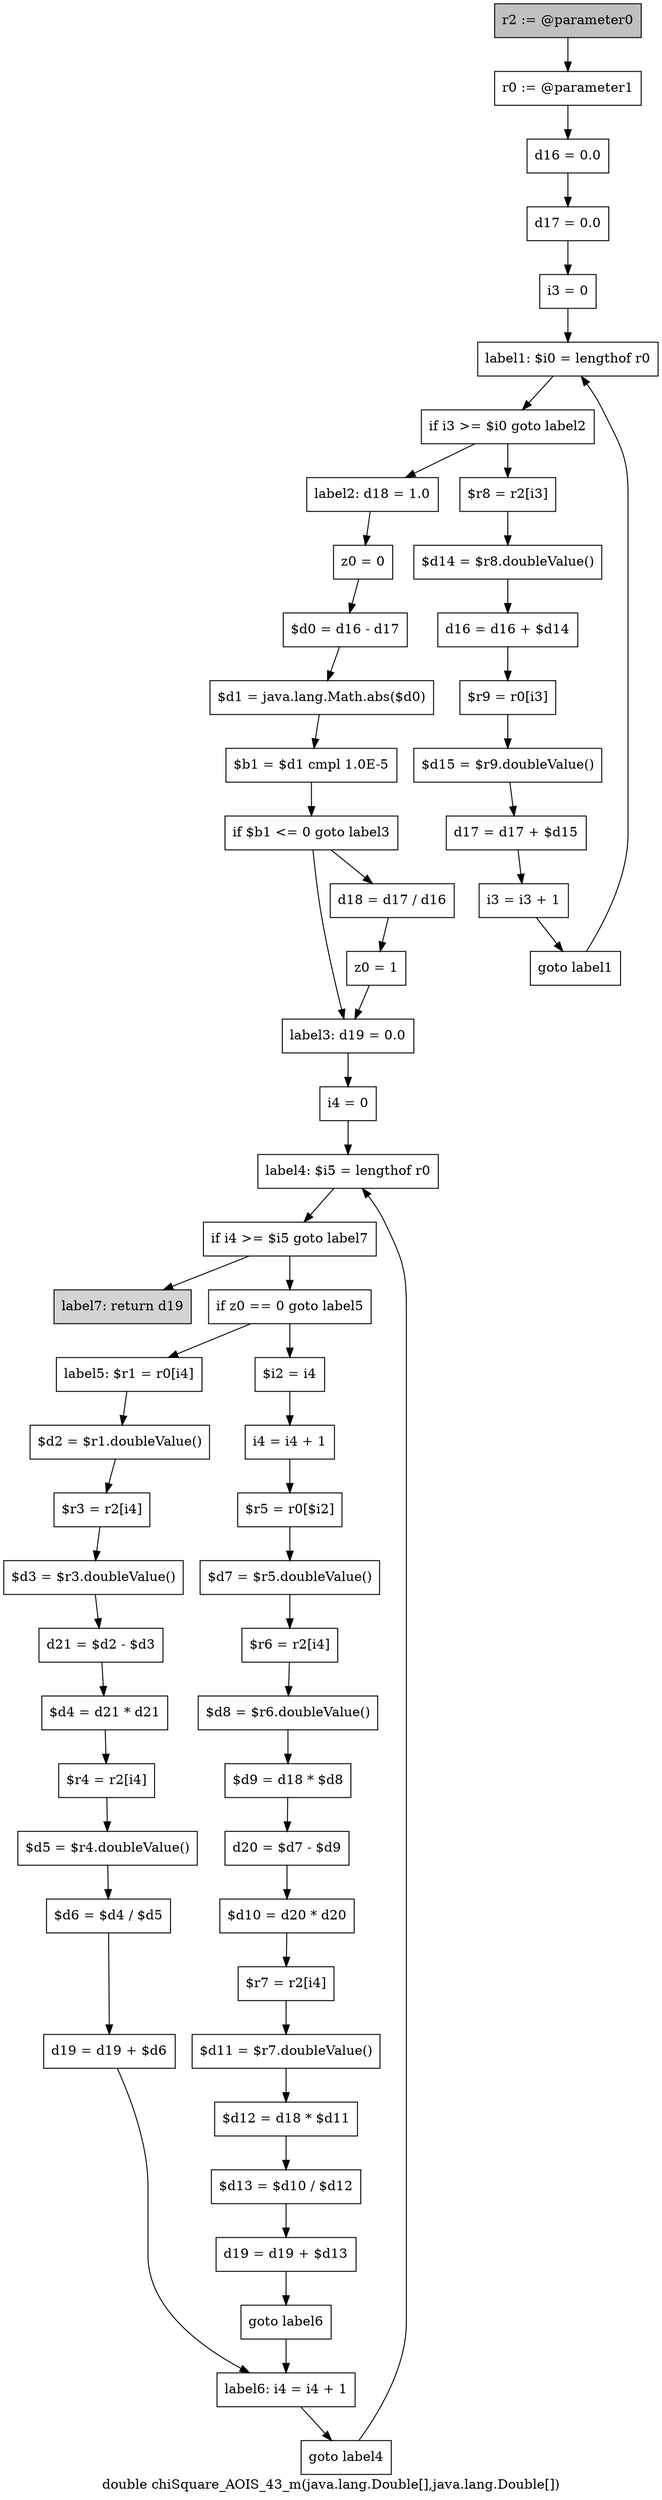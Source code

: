 digraph "double chiSquare_AOIS_43_m(java.lang.Double[],java.lang.Double[])" {
    label="double chiSquare_AOIS_43_m(java.lang.Double[],java.lang.Double[])";
    node [shape=box];
    "0" [style=filled,fillcolor=gray,label="r2 := @parameter0",];
    "1" [label="r0 := @parameter1",];
    "0"->"1";
    "2" [label="d16 = 0.0",];
    "1"->"2";
    "3" [label="d17 = 0.0",];
    "2"->"3";
    "4" [label="i3 = 0",];
    "3"->"4";
    "5" [label="label1: $i0 = lengthof r0",];
    "4"->"5";
    "6" [label="if i3 >= $i0 goto label2",];
    "5"->"6";
    "7" [label="$r8 = r2[i3]",];
    "6"->"7";
    "15" [label="label2: d18 = 1.0",];
    "6"->"15";
    "8" [label="$d14 = $r8.doubleValue()",];
    "7"->"8";
    "9" [label="d16 = d16 + $d14",];
    "8"->"9";
    "10" [label="$r9 = r0[i3]",];
    "9"->"10";
    "11" [label="$d15 = $r9.doubleValue()",];
    "10"->"11";
    "12" [label="d17 = d17 + $d15",];
    "11"->"12";
    "13" [label="i3 = i3 + 1",];
    "12"->"13";
    "14" [label="goto label1",];
    "13"->"14";
    "14"->"5";
    "16" [label="z0 = 0",];
    "15"->"16";
    "17" [label="$d0 = d16 - d17",];
    "16"->"17";
    "18" [label="$d1 = java.lang.Math.abs($d0)",];
    "17"->"18";
    "19" [label="$b1 = $d1 cmpl 1.0E-5",];
    "18"->"19";
    "20" [label="if $b1 <= 0 goto label3",];
    "19"->"20";
    "21" [label="d18 = d17 / d16",];
    "20"->"21";
    "23" [label="label3: d19 = 0.0",];
    "20"->"23";
    "22" [label="z0 = 1",];
    "21"->"22";
    "22"->"23";
    "24" [label="i4 = 0",];
    "23"->"24";
    "25" [label="label4: $i5 = lengthof r0",];
    "24"->"25";
    "26" [label="if i4 >= $i5 goto label7",];
    "25"->"26";
    "27" [label="if z0 == 0 goto label5",];
    "26"->"27";
    "55" [style=filled,fillcolor=lightgray,label="label7: return d19",];
    "26"->"55";
    "28" [label="$i2 = i4",];
    "27"->"28";
    "43" [label="label5: $r1 = r0[i4]",];
    "27"->"43";
    "29" [label="i4 = i4 + 1",];
    "28"->"29";
    "30" [label="$r5 = r0[$i2]",];
    "29"->"30";
    "31" [label="$d7 = $r5.doubleValue()",];
    "30"->"31";
    "32" [label="$r6 = r2[i4]",];
    "31"->"32";
    "33" [label="$d8 = $r6.doubleValue()",];
    "32"->"33";
    "34" [label="$d9 = d18 * $d8",];
    "33"->"34";
    "35" [label="d20 = $d7 - $d9",];
    "34"->"35";
    "36" [label="$d10 = d20 * d20",];
    "35"->"36";
    "37" [label="$r7 = r2[i4]",];
    "36"->"37";
    "38" [label="$d11 = $r7.doubleValue()",];
    "37"->"38";
    "39" [label="$d12 = d18 * $d11",];
    "38"->"39";
    "40" [label="$d13 = $d10 / $d12",];
    "39"->"40";
    "41" [label="d19 = d19 + $d13",];
    "40"->"41";
    "42" [label="goto label6",];
    "41"->"42";
    "53" [label="label6: i4 = i4 + 1",];
    "42"->"53";
    "44" [label="$d2 = $r1.doubleValue()",];
    "43"->"44";
    "45" [label="$r3 = r2[i4]",];
    "44"->"45";
    "46" [label="$d3 = $r3.doubleValue()",];
    "45"->"46";
    "47" [label="d21 = $d2 - $d3",];
    "46"->"47";
    "48" [label="$d4 = d21 * d21",];
    "47"->"48";
    "49" [label="$r4 = r2[i4]",];
    "48"->"49";
    "50" [label="$d5 = $r4.doubleValue()",];
    "49"->"50";
    "51" [label="$d6 = $d4 / $d5",];
    "50"->"51";
    "52" [label="d19 = d19 + $d6",];
    "51"->"52";
    "52"->"53";
    "54" [label="goto label4",];
    "53"->"54";
    "54"->"25";
}
